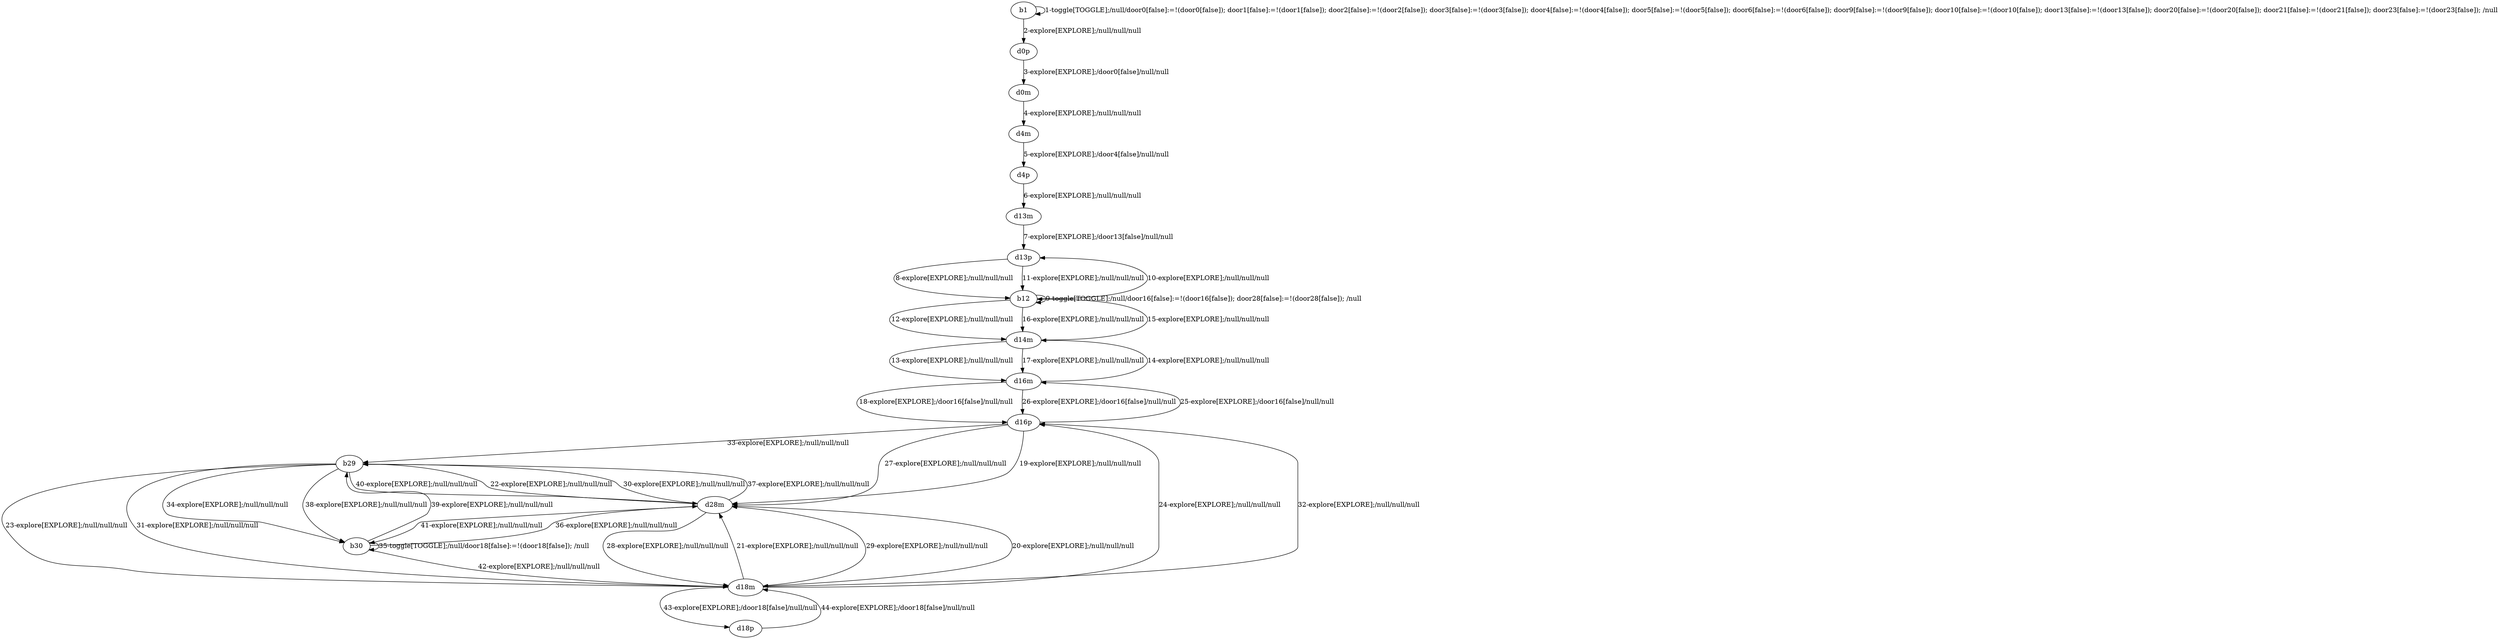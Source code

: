# Total number of goals covered by this test: 1
# d18p --> d18m

digraph g {
"b1" -> "b1" [label = "1-toggle[TOGGLE];/null/door0[false]:=!(door0[false]); door1[false]:=!(door1[false]); door2[false]:=!(door2[false]); door3[false]:=!(door3[false]); door4[false]:=!(door4[false]); door5[false]:=!(door5[false]); door6[false]:=!(door6[false]); door9[false]:=!(door9[false]); door10[false]:=!(door10[false]); door13[false]:=!(door13[false]); door20[false]:=!(door20[false]); door21[false]:=!(door21[false]); door23[false]:=!(door23[false]); /null"];
"b1" -> "d0p" [label = "2-explore[EXPLORE];/null/null/null"];
"d0p" -> "d0m" [label = "3-explore[EXPLORE];/door0[false]/null/null"];
"d0m" -> "d4m" [label = "4-explore[EXPLORE];/null/null/null"];
"d4m" -> "d4p" [label = "5-explore[EXPLORE];/door4[false]/null/null"];
"d4p" -> "d13m" [label = "6-explore[EXPLORE];/null/null/null"];
"d13m" -> "d13p" [label = "7-explore[EXPLORE];/door13[false]/null/null"];
"d13p" -> "b12" [label = "8-explore[EXPLORE];/null/null/null"];
"b12" -> "b12" [label = "9-toggle[TOGGLE];/null/door16[false]:=!(door16[false]); door28[false]:=!(door28[false]); /null"];
"b12" -> "d13p" [label = "10-explore[EXPLORE];/null/null/null"];
"d13p" -> "b12" [label = "11-explore[EXPLORE];/null/null/null"];
"b12" -> "d14m" [label = "12-explore[EXPLORE];/null/null/null"];
"d14m" -> "d16m" [label = "13-explore[EXPLORE];/null/null/null"];
"d16m" -> "d14m" [label = "14-explore[EXPLORE];/null/null/null"];
"d14m" -> "b12" [label = "15-explore[EXPLORE];/null/null/null"];
"b12" -> "d14m" [label = "16-explore[EXPLORE];/null/null/null"];
"d14m" -> "d16m" [label = "17-explore[EXPLORE];/null/null/null"];
"d16m" -> "d16p" [label = "18-explore[EXPLORE];/door16[false]/null/null"];
"d16p" -> "d28m" [label = "19-explore[EXPLORE];/null/null/null"];
"d28m" -> "d18m" [label = "20-explore[EXPLORE];/null/null/null"];
"d18m" -> "d28m" [label = "21-explore[EXPLORE];/null/null/null"];
"d28m" -> "b29" [label = "22-explore[EXPLORE];/null/null/null"];
"b29" -> "d18m" [label = "23-explore[EXPLORE];/null/null/null"];
"d18m" -> "d16p" [label = "24-explore[EXPLORE];/null/null/null"];
"d16p" -> "d16m" [label = "25-explore[EXPLORE];/door16[false]/null/null"];
"d16m" -> "d16p" [label = "26-explore[EXPLORE];/door16[false]/null/null"];
"d16p" -> "d28m" [label = "27-explore[EXPLORE];/null/null/null"];
"d28m" -> "d18m" [label = "28-explore[EXPLORE];/null/null/null"];
"d18m" -> "d28m" [label = "29-explore[EXPLORE];/null/null/null"];
"d28m" -> "b29" [label = "30-explore[EXPLORE];/null/null/null"];
"b29" -> "d18m" [label = "31-explore[EXPLORE];/null/null/null"];
"d18m" -> "d16p" [label = "32-explore[EXPLORE];/null/null/null"];
"d16p" -> "b29" [label = "33-explore[EXPLORE];/null/null/null"];
"b29" -> "b30" [label = "34-explore[EXPLORE];/null/null/null"];
"b30" -> "b30" [label = "35-toggle[TOGGLE];/null/door18[false]:=!(door18[false]); /null"];
"b30" -> "d28m" [label = "36-explore[EXPLORE];/null/null/null"];
"d28m" -> "b29" [label = "37-explore[EXPLORE];/null/null/null"];
"b29" -> "b30" [label = "38-explore[EXPLORE];/null/null/null"];
"b30" -> "b29" [label = "39-explore[EXPLORE];/null/null/null"];
"b29" -> "d28m" [label = "40-explore[EXPLORE];/null/null/null"];
"d28m" -> "b30" [label = "41-explore[EXPLORE];/null/null/null"];
"b30" -> "d18m" [label = "42-explore[EXPLORE];/null/null/null"];
"d18m" -> "d18p" [label = "43-explore[EXPLORE];/door18[false]/null/null"];
"d18p" -> "d18m" [label = "44-explore[EXPLORE];/door18[false]/null/null"];
}